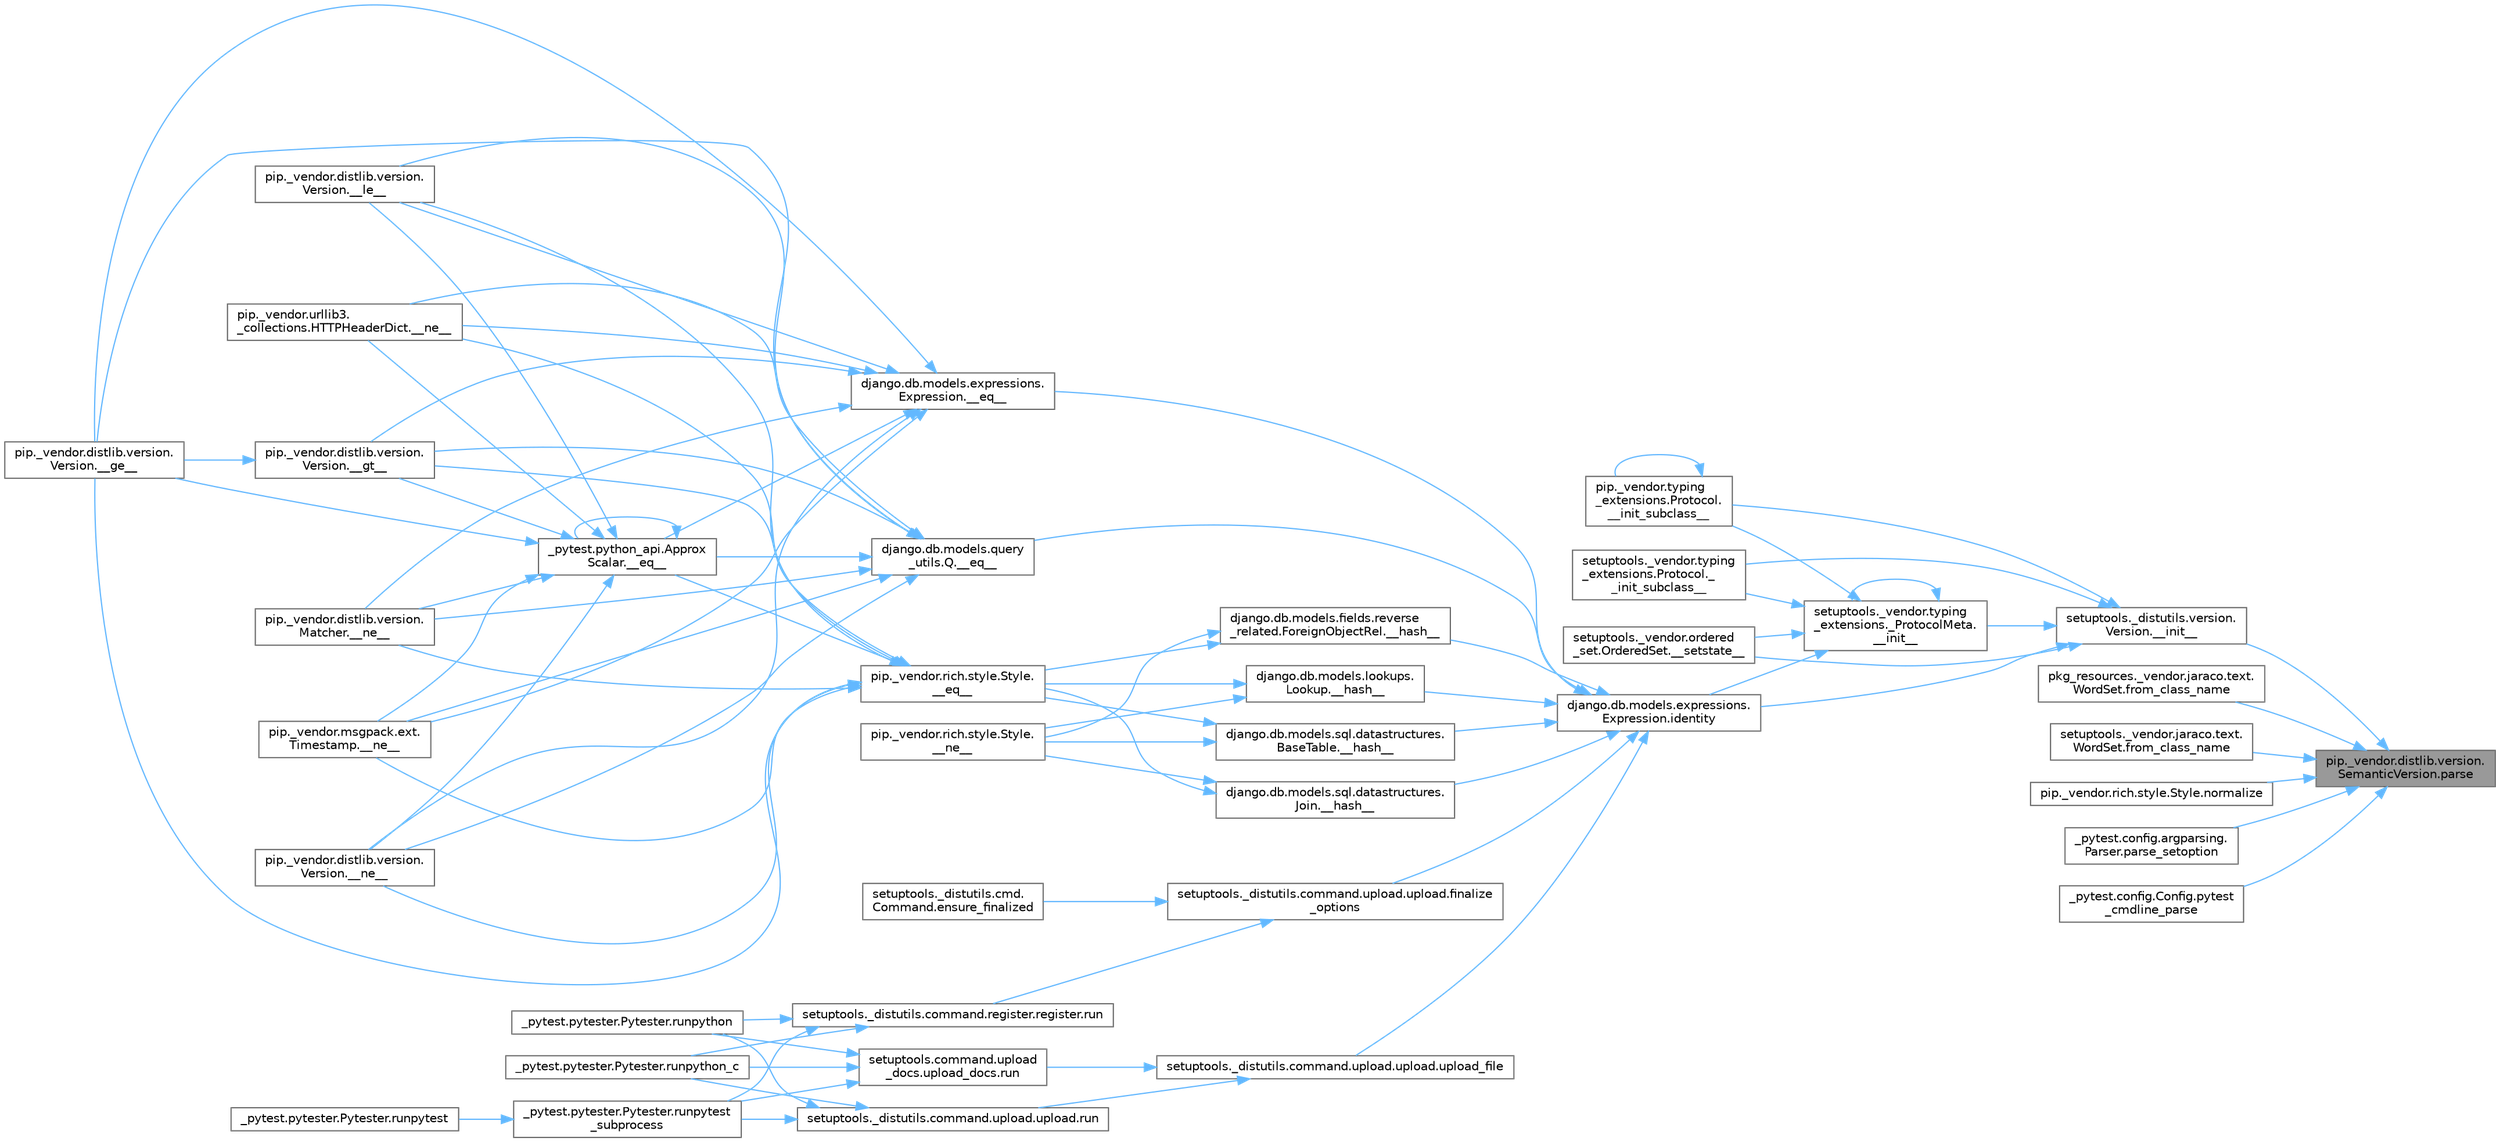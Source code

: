 digraph "pip._vendor.distlib.version.SemanticVersion.parse"
{
 // LATEX_PDF_SIZE
  bgcolor="transparent";
  edge [fontname=Helvetica,fontsize=10,labelfontname=Helvetica,labelfontsize=10];
  node [fontname=Helvetica,fontsize=10,shape=box,height=0.2,width=0.4];
  rankdir="RL";
  Node1 [id="Node000001",label="pip._vendor.distlib.version.\lSemanticVersion.parse",height=0.2,width=0.4,color="gray40", fillcolor="grey60", style="filled", fontcolor="black",tooltip=" "];
  Node1 -> Node2 [id="edge1_Node000001_Node000002",dir="back",color="steelblue1",style="solid",tooltip=" "];
  Node2 [id="Node000002",label="setuptools._distutils.version.\lVersion.__init__",height=0.2,width=0.4,color="grey40", fillcolor="white", style="filled",URL="$classsetuptools_1_1__distutils_1_1version_1_1_version.html#a6eb3c2f0d326644884717848b784e398",tooltip=" "];
  Node2 -> Node3 [id="edge2_Node000002_Node000003",dir="back",color="steelblue1",style="solid",tooltip=" "];
  Node3 [id="Node000003",label="setuptools._vendor.typing\l_extensions._ProtocolMeta.\l__init__",height=0.2,width=0.4,color="grey40", fillcolor="white", style="filled",URL="$classsetuptools_1_1__vendor_1_1typing__extensions_1_1___protocol_meta.html#a7bbaff8ac6d19534b46bca363ee0b43a",tooltip=" "];
  Node3 -> Node3 [id="edge3_Node000003_Node000003",dir="back",color="steelblue1",style="solid",tooltip=" "];
  Node3 -> Node4 [id="edge4_Node000003_Node000004",dir="back",color="steelblue1",style="solid",tooltip=" "];
  Node4 [id="Node000004",label="pip._vendor.typing\l_extensions.Protocol.\l__init_subclass__",height=0.2,width=0.4,color="grey40", fillcolor="white", style="filled",URL="$classpip_1_1__vendor_1_1typing__extensions_1_1_protocol.html#a2916efc86cebb8aba6deb7fd30b33988",tooltip=" "];
  Node4 -> Node4 [id="edge5_Node000004_Node000004",dir="back",color="steelblue1",style="solid",tooltip=" "];
  Node3 -> Node5 [id="edge6_Node000003_Node000005",dir="back",color="steelblue1",style="solid",tooltip=" "];
  Node5 [id="Node000005",label="setuptools._vendor.typing\l_extensions.Protocol._\l_init_subclass__",height=0.2,width=0.4,color="grey40", fillcolor="white", style="filled",URL="$classsetuptools_1_1__vendor_1_1typing__extensions_1_1_protocol.html#ac6cbebc092a4724ab3704c5334059874",tooltip=" "];
  Node3 -> Node6 [id="edge7_Node000003_Node000006",dir="back",color="steelblue1",style="solid",tooltip=" "];
  Node6 [id="Node000006",label="setuptools._vendor.ordered\l_set.OrderedSet.__setstate__",height=0.2,width=0.4,color="grey40", fillcolor="white", style="filled",URL="$classsetuptools_1_1__vendor_1_1ordered__set_1_1_ordered_set.html#aa7f7de9d987829525d06db565fe1b4a1",tooltip=" "];
  Node3 -> Node7 [id="edge8_Node000003_Node000007",dir="back",color="steelblue1",style="solid",tooltip=" "];
  Node7 [id="Node000007",label="django.db.models.expressions.\lExpression.identity",height=0.2,width=0.4,color="grey40", fillcolor="white", style="filled",URL="$classdjango_1_1db_1_1models_1_1expressions_1_1_expression.html#a10048810b5eb8641acf3bc150731b925",tooltip=" "];
  Node7 -> Node8 [id="edge9_Node000007_Node000008",dir="back",color="steelblue1",style="solid",tooltip=" "];
  Node8 [id="Node000008",label="django.db.models.expressions.\lExpression.__eq__",height=0.2,width=0.4,color="grey40", fillcolor="white", style="filled",URL="$classdjango_1_1db_1_1models_1_1expressions_1_1_expression.html#adb4c2940b4e88b38771aac46593315e1",tooltip=" "];
  Node8 -> Node9 [id="edge10_Node000008_Node000009",dir="back",color="steelblue1",style="solid",tooltip=" "];
  Node9 [id="Node000009",label="_pytest.python_api.Approx\lScalar.__eq__",height=0.2,width=0.4,color="grey40", fillcolor="white", style="filled",URL="$class__pytest_1_1python__api_1_1_approx_scalar.html#af4601ee4ca7409927f88c83ebfc3d923",tooltip=" "];
  Node9 -> Node9 [id="edge11_Node000009_Node000009",dir="back",color="steelblue1",style="solid",tooltip=" "];
  Node9 -> Node10 [id="edge12_Node000009_Node000010",dir="back",color="steelblue1",style="solid",tooltip=" "];
  Node10 [id="Node000010",label="pip._vendor.distlib.version.\lVersion.__ge__",height=0.2,width=0.4,color="grey40", fillcolor="white", style="filled",URL="$classpip_1_1__vendor_1_1distlib_1_1version_1_1_version.html#aa6b7b889cebc687ddb5ed9040d01b1ec",tooltip=" "];
  Node9 -> Node11 [id="edge13_Node000009_Node000011",dir="back",color="steelblue1",style="solid",tooltip=" "];
  Node11 [id="Node000011",label="pip._vendor.distlib.version.\lVersion.__gt__",height=0.2,width=0.4,color="grey40", fillcolor="white", style="filled",URL="$classpip_1_1__vendor_1_1distlib_1_1version_1_1_version.html#a51cf0c8da1bb6829173ff6861b10cb5f",tooltip=" "];
  Node11 -> Node10 [id="edge14_Node000011_Node000010",dir="back",color="steelblue1",style="solid",tooltip=" "];
  Node9 -> Node12 [id="edge15_Node000009_Node000012",dir="back",color="steelblue1",style="solid",tooltip=" "];
  Node12 [id="Node000012",label="pip._vendor.distlib.version.\lVersion.__le__",height=0.2,width=0.4,color="grey40", fillcolor="white", style="filled",URL="$classpip_1_1__vendor_1_1distlib_1_1version_1_1_version.html#ae5e2c5d9b76377e286fcf92a382cbb8b",tooltip=" "];
  Node9 -> Node13 [id="edge16_Node000009_Node000013",dir="back",color="steelblue1",style="solid",tooltip=" "];
  Node13 [id="Node000013",label="pip._vendor.distlib.version.\lMatcher.__ne__",height=0.2,width=0.4,color="grey40", fillcolor="white", style="filled",URL="$classpip_1_1__vendor_1_1distlib_1_1version_1_1_matcher.html#a24f8f8a4686bff3018fee5d22f4e02f1",tooltip=" "];
  Node9 -> Node14 [id="edge17_Node000009_Node000014",dir="back",color="steelblue1",style="solid",tooltip=" "];
  Node14 [id="Node000014",label="pip._vendor.distlib.version.\lVersion.__ne__",height=0.2,width=0.4,color="grey40", fillcolor="white", style="filled",URL="$classpip_1_1__vendor_1_1distlib_1_1version_1_1_version.html#aea3cdf6db007318ab1a2e8d144e2a4a1",tooltip=" "];
  Node9 -> Node15 [id="edge18_Node000009_Node000015",dir="back",color="steelblue1",style="solid",tooltip=" "];
  Node15 [id="Node000015",label="pip._vendor.msgpack.ext.\lTimestamp.__ne__",height=0.2,width=0.4,color="grey40", fillcolor="white", style="filled",URL="$classpip_1_1__vendor_1_1msgpack_1_1ext_1_1_timestamp.html#ac38b8cada8075f7a1133b06bc99b2317",tooltip=" "];
  Node9 -> Node16 [id="edge19_Node000009_Node000016",dir="back",color="steelblue1",style="solid",tooltip=" "];
  Node16 [id="Node000016",label="pip._vendor.urllib3.\l_collections.HTTPHeaderDict.__ne__",height=0.2,width=0.4,color="grey40", fillcolor="white", style="filled",URL="$classpip_1_1__vendor_1_1urllib3_1_1__collections_1_1_h_t_t_p_header_dict.html#aa7766a9499d33160a1258e140e35a806",tooltip=" "];
  Node8 -> Node10 [id="edge20_Node000008_Node000010",dir="back",color="steelblue1",style="solid",tooltip=" "];
  Node8 -> Node11 [id="edge21_Node000008_Node000011",dir="back",color="steelblue1",style="solid",tooltip=" "];
  Node8 -> Node12 [id="edge22_Node000008_Node000012",dir="back",color="steelblue1",style="solid",tooltip=" "];
  Node8 -> Node13 [id="edge23_Node000008_Node000013",dir="back",color="steelblue1",style="solid",tooltip=" "];
  Node8 -> Node14 [id="edge24_Node000008_Node000014",dir="back",color="steelblue1",style="solid",tooltip=" "];
  Node8 -> Node15 [id="edge25_Node000008_Node000015",dir="back",color="steelblue1",style="solid",tooltip=" "];
  Node8 -> Node16 [id="edge26_Node000008_Node000016",dir="back",color="steelblue1",style="solid",tooltip=" "];
  Node7 -> Node17 [id="edge27_Node000007_Node000017",dir="back",color="steelblue1",style="solid",tooltip=" "];
  Node17 [id="Node000017",label="django.db.models.query\l_utils.Q.__eq__",height=0.2,width=0.4,color="grey40", fillcolor="white", style="filled",URL="$classdjango_1_1db_1_1models_1_1query__utils_1_1_q.html#aa83c3e0a1d5257be65a946fcc4baf58a",tooltip=" "];
  Node17 -> Node9 [id="edge28_Node000017_Node000009",dir="back",color="steelblue1",style="solid",tooltip=" "];
  Node17 -> Node10 [id="edge29_Node000017_Node000010",dir="back",color="steelblue1",style="solid",tooltip=" "];
  Node17 -> Node11 [id="edge30_Node000017_Node000011",dir="back",color="steelblue1",style="solid",tooltip=" "];
  Node17 -> Node12 [id="edge31_Node000017_Node000012",dir="back",color="steelblue1",style="solid",tooltip=" "];
  Node17 -> Node13 [id="edge32_Node000017_Node000013",dir="back",color="steelblue1",style="solid",tooltip=" "];
  Node17 -> Node14 [id="edge33_Node000017_Node000014",dir="back",color="steelblue1",style="solid",tooltip=" "];
  Node17 -> Node15 [id="edge34_Node000017_Node000015",dir="back",color="steelblue1",style="solid",tooltip=" "];
  Node17 -> Node16 [id="edge35_Node000017_Node000016",dir="back",color="steelblue1",style="solid",tooltip=" "];
  Node7 -> Node18 [id="edge36_Node000007_Node000018",dir="back",color="steelblue1",style="solid",tooltip=" "];
  Node18 [id="Node000018",label="django.db.models.fields.reverse\l_related.ForeignObjectRel.__hash__",height=0.2,width=0.4,color="grey40", fillcolor="white", style="filled",URL="$classdjango_1_1db_1_1models_1_1fields_1_1reverse__related_1_1_foreign_object_rel.html#aa0478c97c51638ebbe5b348c9ace7a13",tooltip=" "];
  Node18 -> Node19 [id="edge37_Node000018_Node000019",dir="back",color="steelblue1",style="solid",tooltip=" "];
  Node19 [id="Node000019",label="pip._vendor.rich.style.Style.\l__eq__",height=0.2,width=0.4,color="grey40", fillcolor="white", style="filled",URL="$classpip_1_1__vendor_1_1rich_1_1style_1_1_style.html#aa1040cd22d3171dc8ac3f0ce31653284",tooltip=" "];
  Node19 -> Node9 [id="edge38_Node000019_Node000009",dir="back",color="steelblue1",style="solid",tooltip=" "];
  Node19 -> Node10 [id="edge39_Node000019_Node000010",dir="back",color="steelblue1",style="solid",tooltip=" "];
  Node19 -> Node11 [id="edge40_Node000019_Node000011",dir="back",color="steelblue1",style="solid",tooltip=" "];
  Node19 -> Node12 [id="edge41_Node000019_Node000012",dir="back",color="steelblue1",style="solid",tooltip=" "];
  Node19 -> Node13 [id="edge42_Node000019_Node000013",dir="back",color="steelblue1",style="solid",tooltip=" "];
  Node19 -> Node14 [id="edge43_Node000019_Node000014",dir="back",color="steelblue1",style="solid",tooltip=" "];
  Node19 -> Node15 [id="edge44_Node000019_Node000015",dir="back",color="steelblue1",style="solid",tooltip=" "];
  Node19 -> Node16 [id="edge45_Node000019_Node000016",dir="back",color="steelblue1",style="solid",tooltip=" "];
  Node18 -> Node20 [id="edge46_Node000018_Node000020",dir="back",color="steelblue1",style="solid",tooltip=" "];
  Node20 [id="Node000020",label="pip._vendor.rich.style.Style.\l__ne__",height=0.2,width=0.4,color="grey40", fillcolor="white", style="filled",URL="$classpip_1_1__vendor_1_1rich_1_1style_1_1_style.html#a97595d869459e2d619505c87c0b9fe81",tooltip=" "];
  Node7 -> Node21 [id="edge47_Node000007_Node000021",dir="back",color="steelblue1",style="solid",tooltip=" "];
  Node21 [id="Node000021",label="django.db.models.lookups.\lLookup.__hash__",height=0.2,width=0.4,color="grey40", fillcolor="white", style="filled",URL="$classdjango_1_1db_1_1models_1_1lookups_1_1_lookup.html#a05201ecef16ee5ad8c9a403b7ebbc268",tooltip=" "];
  Node21 -> Node19 [id="edge48_Node000021_Node000019",dir="back",color="steelblue1",style="solid",tooltip=" "];
  Node21 -> Node20 [id="edge49_Node000021_Node000020",dir="back",color="steelblue1",style="solid",tooltip=" "];
  Node7 -> Node22 [id="edge50_Node000007_Node000022",dir="back",color="steelblue1",style="solid",tooltip=" "];
  Node22 [id="Node000022",label="django.db.models.sql.datastructures.\lBaseTable.__hash__",height=0.2,width=0.4,color="grey40", fillcolor="white", style="filled",URL="$classdjango_1_1db_1_1models_1_1sql_1_1datastructures_1_1_base_table.html#aebcfbba4343eb7a1520718b608feaaa6",tooltip=" "];
  Node22 -> Node19 [id="edge51_Node000022_Node000019",dir="back",color="steelblue1",style="solid",tooltip=" "];
  Node22 -> Node20 [id="edge52_Node000022_Node000020",dir="back",color="steelblue1",style="solid",tooltip=" "];
  Node7 -> Node23 [id="edge53_Node000007_Node000023",dir="back",color="steelblue1",style="solid",tooltip=" "];
  Node23 [id="Node000023",label="django.db.models.sql.datastructures.\lJoin.__hash__",height=0.2,width=0.4,color="grey40", fillcolor="white", style="filled",URL="$classdjango_1_1db_1_1models_1_1sql_1_1datastructures_1_1_join.html#adcb5282598b4e04b92f6bd262f0d360c",tooltip=" "];
  Node23 -> Node19 [id="edge54_Node000023_Node000019",dir="back",color="steelblue1",style="solid",tooltip=" "];
  Node23 -> Node20 [id="edge55_Node000023_Node000020",dir="back",color="steelblue1",style="solid",tooltip=" "];
  Node7 -> Node24 [id="edge56_Node000007_Node000024",dir="back",color="steelblue1",style="solid",tooltip=" "];
  Node24 [id="Node000024",label="setuptools._distutils.command.upload.upload.finalize\l_options",height=0.2,width=0.4,color="grey40", fillcolor="white", style="filled",URL="$classsetuptools_1_1__distutils_1_1command_1_1upload_1_1upload.html#a9c94c240a676c164b8b18a141bc48c4c",tooltip=" "];
  Node24 -> Node25 [id="edge57_Node000024_Node000025",dir="back",color="steelblue1",style="solid",tooltip=" "];
  Node25 [id="Node000025",label="setuptools._distutils.cmd.\lCommand.ensure_finalized",height=0.2,width=0.4,color="grey40", fillcolor="white", style="filled",URL="$classsetuptools_1_1__distutils_1_1cmd_1_1_command.html#a3d586ca13afbfed87a11872fd15515ab",tooltip=" "];
  Node24 -> Node26 [id="edge58_Node000024_Node000026",dir="back",color="steelblue1",style="solid",tooltip=" "];
  Node26 [id="Node000026",label="setuptools._distutils.command.register.register.run",height=0.2,width=0.4,color="grey40", fillcolor="white", style="filled",URL="$classsetuptools_1_1__distutils_1_1command_1_1register_1_1register.html#a2c04b126757f477c907033d7f3d0e169",tooltip=" "];
  Node26 -> Node27 [id="edge59_Node000026_Node000027",dir="back",color="steelblue1",style="solid",tooltip=" "];
  Node27 [id="Node000027",label="_pytest.pytester.Pytester.runpytest\l_subprocess",height=0.2,width=0.4,color="grey40", fillcolor="white", style="filled",URL="$class__pytest_1_1pytester_1_1_pytester.html#a59323c6d6a1469a1206f1c0b8fce99c9",tooltip=" "];
  Node27 -> Node28 [id="edge60_Node000027_Node000028",dir="back",color="steelblue1",style="solid",tooltip=" "];
  Node28 [id="Node000028",label="_pytest.pytester.Pytester.runpytest",height=0.2,width=0.4,color="grey40", fillcolor="white", style="filled",URL="$class__pytest_1_1pytester_1_1_pytester.html#a2765db48ffe1b8853581d711ff43a87b",tooltip=" "];
  Node26 -> Node29 [id="edge61_Node000026_Node000029",dir="back",color="steelblue1",style="solid",tooltip=" "];
  Node29 [id="Node000029",label="_pytest.pytester.Pytester.runpython",height=0.2,width=0.4,color="grey40", fillcolor="white", style="filled",URL="$class__pytest_1_1pytester_1_1_pytester.html#a4e0c539507f15fd333cf618faf9687ef",tooltip=" "];
  Node26 -> Node30 [id="edge62_Node000026_Node000030",dir="back",color="steelblue1",style="solid",tooltip=" "];
  Node30 [id="Node000030",label="_pytest.pytester.Pytester.runpython_c",height=0.2,width=0.4,color="grey40", fillcolor="white", style="filled",URL="$class__pytest_1_1pytester_1_1_pytester.html#aea789acfe206d9c40d9a6bf54a337f2a",tooltip=" "];
  Node7 -> Node31 [id="edge63_Node000007_Node000031",dir="back",color="steelblue1",style="solid",tooltip=" "];
  Node31 [id="Node000031",label="setuptools._distutils.command.upload.upload.upload_file",height=0.2,width=0.4,color="grey40", fillcolor="white", style="filled",URL="$classsetuptools_1_1__distutils_1_1command_1_1upload_1_1upload.html#aa7d9089079f68edc3d38061fcc04211f",tooltip=" "];
  Node31 -> Node32 [id="edge64_Node000031_Node000032",dir="back",color="steelblue1",style="solid",tooltip=" "];
  Node32 [id="Node000032",label="setuptools._distutils.command.upload.upload.run",height=0.2,width=0.4,color="grey40", fillcolor="white", style="filled",URL="$classsetuptools_1_1__distutils_1_1command_1_1upload_1_1upload.html#ace38d87cba47d2d4fea6a9cfd3328afe",tooltip=" "];
  Node32 -> Node27 [id="edge65_Node000032_Node000027",dir="back",color="steelblue1",style="solid",tooltip=" "];
  Node32 -> Node29 [id="edge66_Node000032_Node000029",dir="back",color="steelblue1",style="solid",tooltip=" "];
  Node32 -> Node30 [id="edge67_Node000032_Node000030",dir="back",color="steelblue1",style="solid",tooltip=" "];
  Node31 -> Node33 [id="edge68_Node000031_Node000033",dir="back",color="steelblue1",style="solid",tooltip=" "];
  Node33 [id="Node000033",label="setuptools.command.upload\l_docs.upload_docs.run",height=0.2,width=0.4,color="grey40", fillcolor="white", style="filled",URL="$classsetuptools_1_1command_1_1upload__docs_1_1upload__docs.html#aa4dc06178a865c40dcd7fe0cd77a2bfe",tooltip=" "];
  Node33 -> Node27 [id="edge69_Node000033_Node000027",dir="back",color="steelblue1",style="solid",tooltip=" "];
  Node33 -> Node29 [id="edge70_Node000033_Node000029",dir="back",color="steelblue1",style="solid",tooltip=" "];
  Node33 -> Node30 [id="edge71_Node000033_Node000030",dir="back",color="steelblue1",style="solid",tooltip=" "];
  Node2 -> Node4 [id="edge72_Node000002_Node000004",dir="back",color="steelblue1",style="solid",tooltip=" "];
  Node2 -> Node5 [id="edge73_Node000002_Node000005",dir="back",color="steelblue1",style="solid",tooltip=" "];
  Node2 -> Node6 [id="edge74_Node000002_Node000006",dir="back",color="steelblue1",style="solid",tooltip=" "];
  Node2 -> Node7 [id="edge75_Node000002_Node000007",dir="back",color="steelblue1",style="solid",tooltip=" "];
  Node1 -> Node34 [id="edge76_Node000001_Node000034",dir="back",color="steelblue1",style="solid",tooltip=" "];
  Node34 [id="Node000034",label="pkg_resources._vendor.jaraco.text.\lWordSet.from_class_name",height=0.2,width=0.4,color="grey40", fillcolor="white", style="filled",URL="$classpkg__resources_1_1__vendor_1_1jaraco_1_1text_1_1_word_set.html#a34e366f395f8e0b61e6b66a93bc8e848",tooltip=" "];
  Node1 -> Node35 [id="edge77_Node000001_Node000035",dir="back",color="steelblue1",style="solid",tooltip=" "];
  Node35 [id="Node000035",label="setuptools._vendor.jaraco.text.\lWordSet.from_class_name",height=0.2,width=0.4,color="grey40", fillcolor="white", style="filled",URL="$classsetuptools_1_1__vendor_1_1jaraco_1_1text_1_1_word_set.html#acc6d49fea7948867996de1a704579124",tooltip=" "];
  Node1 -> Node36 [id="edge78_Node000001_Node000036",dir="back",color="steelblue1",style="solid",tooltip=" "];
  Node36 [id="Node000036",label="pip._vendor.rich.style.Style.normalize",height=0.2,width=0.4,color="grey40", fillcolor="white", style="filled",URL="$classpip_1_1__vendor_1_1rich_1_1style_1_1_style.html#a702aa841b25a26307558cb52dcb12f0d",tooltip=" "];
  Node1 -> Node37 [id="edge79_Node000001_Node000037",dir="back",color="steelblue1",style="solid",tooltip=" "];
  Node37 [id="Node000037",label="_pytest.config.argparsing.\lParser.parse_setoption",height=0.2,width=0.4,color="grey40", fillcolor="white", style="filled",URL="$class__pytest_1_1config_1_1argparsing_1_1_parser.html#a406b16cc4dad29c64f46812c624e203c",tooltip=" "];
  Node1 -> Node38 [id="edge80_Node000001_Node000038",dir="back",color="steelblue1",style="solid",tooltip=" "];
  Node38 [id="Node000038",label="_pytest.config.Config.pytest\l_cmdline_parse",height=0.2,width=0.4,color="grey40", fillcolor="white", style="filled",URL="$class__pytest_1_1config_1_1_config.html#a87d1af36d8238d7df5315b782f91fc1d",tooltip=" "];
}
